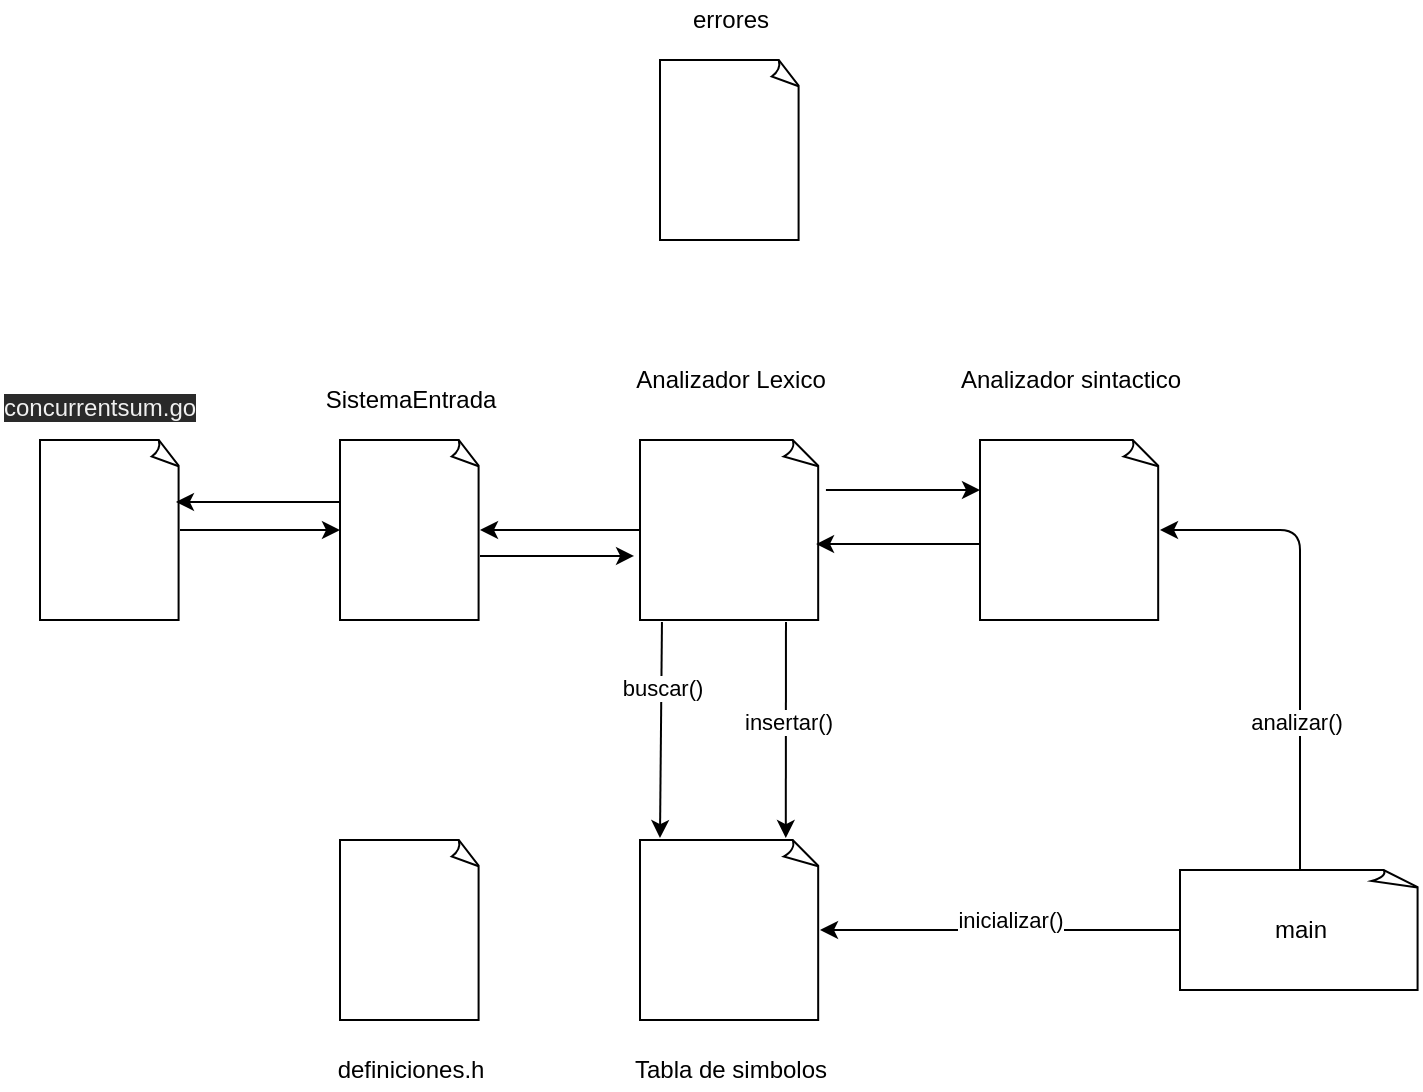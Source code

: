 <mxfile>
    <diagram id="gcCrnvNMHyPeWrkJVDSQ" name="Page-1">
        <mxGraphModel dx="818" dy="592" grid="1" gridSize="10" guides="1" tooltips="1" connect="1" arrows="1" fold="1" page="1" pageScale="1" pageWidth="827" pageHeight="1169" math="0" shadow="0">
            <root>
                <mxCell id="0"/>
                <mxCell id="1" parent="0"/>
                <mxCell id="35" style="edgeStyle=none;html=1;entryX=0;entryY=0.5;entryDx=0;entryDy=0;entryPerimeter=0;" edge="1" parent="1" source="2" target="30">
                    <mxGeometry relative="1" as="geometry"/>
                </mxCell>
                <mxCell id="2" value="" style="whiteSpace=wrap;html=1;shape=mxgraph.basic.document" parent="1" vertex="1">
                    <mxGeometry x="110" y="280" width="70" height="90" as="geometry"/>
                </mxCell>
                <mxCell id="3" value="&lt;meta charset=&quot;utf-8&quot;&gt;&lt;span style=&quot;color: rgb(240, 240, 240); font-family: helvetica; font-size: 12px; font-style: normal; font-weight: 400; letter-spacing: normal; text-align: center; text-indent: 0px; text-transform: none; word-spacing: 0px; background-color: rgb(42, 42, 42); display: inline; float: none;&quot;&gt;concurrentsum.go&lt;/span&gt;" style="text;whiteSpace=wrap;html=1;" parent="1" vertex="1">
                    <mxGeometry x="90" y="250" width="110" height="30" as="geometry"/>
                </mxCell>
                <mxCell id="9" style="edgeStyle=none;html=1;entryX=0;entryY=0.278;entryDx=0;entryDy=0;entryPerimeter=0;exitX=1.033;exitY=0.278;exitDx=0;exitDy=0;exitPerimeter=0;" parent="1" source="5" target="8" edge="1">
                    <mxGeometry relative="1" as="geometry">
                        <Array as="points"/>
                    </mxGeometry>
                </mxCell>
                <mxCell id="39" style="edgeStyle=none;html=1;entryX=1;entryY=0.5;entryDx=0;entryDy=0;entryPerimeter=0;" edge="1" parent="1" source="5" target="30">
                    <mxGeometry relative="1" as="geometry"/>
                </mxCell>
                <mxCell id="5" value="" style="whiteSpace=wrap;html=1;shape=mxgraph.basic.document" parent="1" vertex="1">
                    <mxGeometry x="410" y="280" width="90" height="90" as="geometry"/>
                </mxCell>
                <mxCell id="14" style="edgeStyle=none;html=1;entryX=0.111;entryY=-0.011;entryDx=0;entryDy=0;entryPerimeter=0;exitX=0.122;exitY=1.011;exitDx=0;exitDy=0;exitPerimeter=0;" parent="1" source="5" target="13" edge="1">
                    <mxGeometry relative="1" as="geometry">
                        <mxPoint x="455" y="370" as="sourcePoint"/>
                        <Array as="points"/>
                    </mxGeometry>
                </mxCell>
                <mxCell id="21" value="buscar()" style="edgeLabel;html=1;align=center;verticalAlign=middle;resizable=0;points=[];" parent="14" vertex="1" connectable="0">
                    <mxGeometry x="-0.085" y="1" relative="1" as="geometry">
                        <mxPoint x="-1" y="-17" as="offset"/>
                    </mxGeometry>
                </mxCell>
                <mxCell id="7" value="Analizador Lexico" style="text;html=1;align=center;verticalAlign=middle;resizable=0;points=[];autosize=1;strokeColor=none;fillColor=none;" parent="1" vertex="1">
                    <mxGeometry x="400" y="240" width="110" height="20" as="geometry"/>
                </mxCell>
                <mxCell id="11" style="edgeStyle=none;html=1;exitX=0;exitY=0.578;exitDx=0;exitDy=0;exitPerimeter=0;entryX=0.978;entryY=0.578;entryDx=0;entryDy=0;entryPerimeter=0;" parent="1" source="8" target="5" edge="1">
                    <mxGeometry relative="1" as="geometry"/>
                </mxCell>
                <mxCell id="8" value="" style="whiteSpace=wrap;html=1;shape=mxgraph.basic.document" parent="1" vertex="1">
                    <mxGeometry x="580" y="280" width="90" height="90" as="geometry"/>
                </mxCell>
                <mxCell id="12" value="Analizador sintactico" style="text;html=1;align=center;verticalAlign=middle;resizable=0;points=[];autosize=1;strokeColor=none;fillColor=none;" parent="1" vertex="1">
                    <mxGeometry x="560" y="240" width="130" height="20" as="geometry"/>
                </mxCell>
                <mxCell id="13" value="" style="whiteSpace=wrap;html=1;shape=mxgraph.basic.document" parent="1" vertex="1">
                    <mxGeometry x="410" y="480" width="90" height="90" as="geometry"/>
                </mxCell>
                <mxCell id="15" value="Tabla de simbolos" style="text;html=1;align=center;verticalAlign=middle;resizable=0;points=[];autosize=1;strokeColor=none;fillColor=none;" parent="1" vertex="1">
                    <mxGeometry x="400" y="585" width="110" height="20" as="geometry"/>
                </mxCell>
                <mxCell id="16" value="" style="whiteSpace=wrap;html=1;shape=mxgraph.basic.document" parent="1" vertex="1">
                    <mxGeometry x="260" y="480" width="70" height="90" as="geometry"/>
                </mxCell>
                <mxCell id="17" value="definiciones.h" style="text;html=1;align=center;verticalAlign=middle;resizable=0;points=[];autosize=1;strokeColor=none;fillColor=none;" parent="1" vertex="1">
                    <mxGeometry x="250" y="585" width="90" height="20" as="geometry"/>
                </mxCell>
                <mxCell id="20" style="edgeStyle=none;html=1;exitX=0;exitY=0.5;exitDx=0;exitDy=0;exitPerimeter=0;entryX=1;entryY=0.5;entryDx=0;entryDy=0;entryPerimeter=0;" parent="1" source="18" target="13" edge="1">
                    <mxGeometry relative="1" as="geometry"/>
                </mxCell>
                <mxCell id="22" value="inicializar()" style="edgeLabel;html=1;align=center;verticalAlign=middle;resizable=0;points=[];" parent="20" vertex="1" connectable="0">
                    <mxGeometry x="-0.05" y="2" relative="1" as="geometry">
                        <mxPoint y="-7" as="offset"/>
                    </mxGeometry>
                </mxCell>
                <mxCell id="23" style="edgeStyle=none;html=1;exitX=0.5;exitY=0;exitDx=0;exitDy=0;exitPerimeter=0;entryX=1;entryY=0.5;entryDx=0;entryDy=0;entryPerimeter=0;" parent="1" source="18" target="8" edge="1">
                    <mxGeometry relative="1" as="geometry">
                        <Array as="points">
                            <mxPoint x="740" y="325"/>
                        </Array>
                    </mxGeometry>
                </mxCell>
                <mxCell id="24" value="analizar()" style="edgeLabel;html=1;align=center;verticalAlign=middle;resizable=0;points=[];" parent="23" vertex="1" connectable="0">
                    <mxGeometry x="-0.383" y="2" relative="1" as="geometry">
                        <mxPoint as="offset"/>
                    </mxGeometry>
                </mxCell>
                <mxCell id="18" value="" style="whiteSpace=wrap;html=1;shape=mxgraph.basic.document" parent="1" vertex="1">
                    <mxGeometry x="680" y="495" width="120" height="60" as="geometry"/>
                </mxCell>
                <mxCell id="19" value="main" style="text;html=1;align=center;verticalAlign=middle;resizable=0;points=[];autosize=1;strokeColor=none;fillColor=none;" parent="1" vertex="1">
                    <mxGeometry x="720" y="515" width="40" height="20" as="geometry"/>
                </mxCell>
                <mxCell id="26" style="edgeStyle=none;html=1;entryX=0.81;entryY=-0.011;entryDx=0;entryDy=0;entryPerimeter=0;exitX=0.811;exitY=1.011;exitDx=0;exitDy=0;exitPerimeter=0;" parent="1" source="5" target="13" edge="1">
                    <mxGeometry relative="1" as="geometry">
                        <mxPoint x="480" y="400" as="sourcePoint"/>
                        <mxPoint x="480" y="480" as="targetPoint"/>
                    </mxGeometry>
                </mxCell>
                <mxCell id="27" value="insertar()" style="edgeLabel;html=1;align=center;verticalAlign=middle;resizable=0;points=[];" parent="26" vertex="1" connectable="0">
                    <mxGeometry x="-0.085" y="1" relative="1" as="geometry">
                        <mxPoint as="offset"/>
                    </mxGeometry>
                </mxCell>
                <mxCell id="28" value="" style="whiteSpace=wrap;html=1;shape=mxgraph.basic.document" parent="1" vertex="1">
                    <mxGeometry x="420" y="90" width="70" height="90" as="geometry"/>
                </mxCell>
                <mxCell id="29" value="errores" style="text;html=1;align=center;verticalAlign=middle;resizable=0;points=[];autosize=1;strokeColor=none;fillColor=none;" parent="1" vertex="1">
                    <mxGeometry x="430" y="60" width="50" height="20" as="geometry"/>
                </mxCell>
                <mxCell id="36" style="edgeStyle=none;html=1;entryX=0.971;entryY=0.344;entryDx=0;entryDy=0;entryPerimeter=0;exitX=0;exitY=0.344;exitDx=0;exitDy=0;exitPerimeter=0;" edge="1" parent="1" source="30" target="2">
                    <mxGeometry relative="1" as="geometry"/>
                </mxCell>
                <mxCell id="37" style="edgeStyle=none;html=1;exitX=1;exitY=0.644;exitDx=0;exitDy=0;exitPerimeter=0;entryX=-0.033;entryY=0.644;entryDx=0;entryDy=0;entryPerimeter=0;" edge="1" parent="1" source="30" target="5">
                    <mxGeometry relative="1" as="geometry"/>
                </mxCell>
                <mxCell id="30" value="" style="whiteSpace=wrap;html=1;shape=mxgraph.basic.document" vertex="1" parent="1">
                    <mxGeometry x="260" y="280" width="70" height="90" as="geometry"/>
                </mxCell>
                <mxCell id="34" value="SistemaEntrada&lt;br&gt;" style="text;html=1;align=center;verticalAlign=middle;resizable=0;points=[];autosize=1;strokeColor=none;fillColor=none;" vertex="1" parent="1">
                    <mxGeometry x="245" y="250" width="100" height="20" as="geometry"/>
                </mxCell>
            </root>
        </mxGraphModel>
    </diagram>
</mxfile>